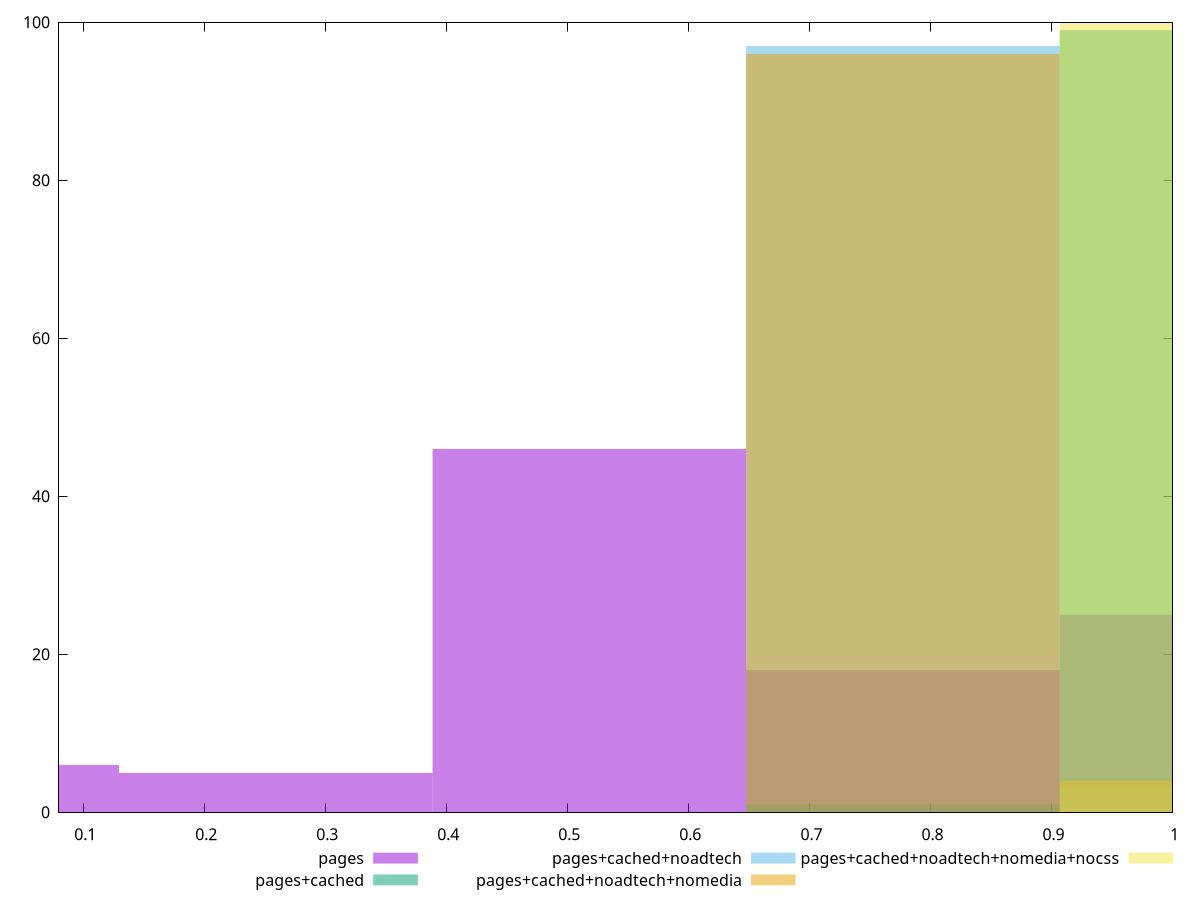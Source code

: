 reset

$pages <<EOF
1.036378204193752 25
0.518189102096876 46
0.259094551048438 5
0 6
0.777283653145314 18
EOF

$pagesCached <<EOF
0.777283653145314 1
1.036378204193752 99
EOF

$pagesCachedNoadtech <<EOF
0.777283653145314 97
1.036378204193752 3
EOF

$pagesCachedNoadtechNomedia <<EOF
0.777283653145314 96
1.036378204193752 4
EOF

$pagesCachedNoadtechNomediaNocss <<EOF
1.036378204193752 100
EOF

set key outside below
set boxwidth 0.259094551048438
set xrange [0.08:1]
set yrange [0:100]
set trange [0:100]
set style fill transparent solid 0.5 noborder
set terminal svg size 640, 530 enhanced background rgb 'white'
set output "report_00025_2021-02-22T21:38:55.199Z/first-cpu-idle/comparison/histogram/all_score.svg"

plot $pages title "pages" with boxes, \
     $pagesCached title "pages+cached" with boxes, \
     $pagesCachedNoadtech title "pages+cached+noadtech" with boxes, \
     $pagesCachedNoadtechNomedia title "pages+cached+noadtech+nomedia" with boxes, \
     $pagesCachedNoadtechNomediaNocss title "pages+cached+noadtech+nomedia+nocss" with boxes

reset
